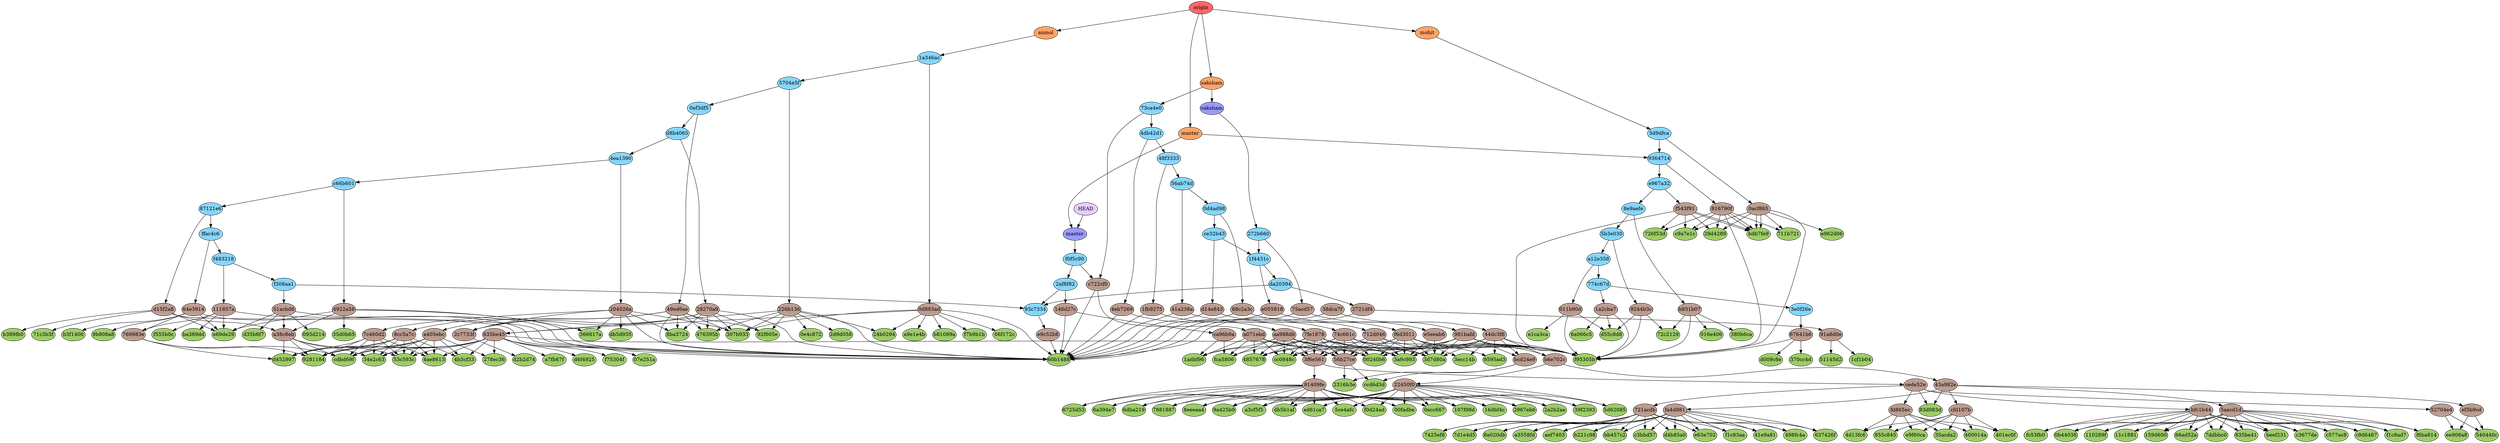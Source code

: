 digraph auto {
	graph [bgcolor=transparent]
	node [fixedsize=true style=filled width=0.95]
	"00240b6907b44ccb0af7b9a653e0132afcd27302" [label="00240b6" fillcolor="#9ccc66"]
	"00fadbea8bb6b379743759ca8f8e1d728e240f09" [label="00fadbe" fillcolor="#9ccc66"]
	"016e406ecb90f185d617544ed8cc83474c2e63b6" [label="016e406" fillcolor="#9ccc66"]
	"07e251a083817b61dce140ce54d68d3be9ec06fa" [label="07e251a" fillcolor="#9ccc66"]
	"093d2149ddd5efe73cad3a144f3cc19c9c9ec2dd" [label="093d214" fillcolor="#9ccc66"]
	"0b440382f61f0bb1683e5b15c2a00e4e398f9980" [label="0b44038" fillcolor="#9ccc66"]
	"0e4c872ed638cb9d6a71d7e91c10fcfce1b57c3a" [label="0e4c872" fillcolor="#9ccc66"]
	"0ecc66708ec52b045608b7168e12eaeeca61b075" [label="0ecc667" fillcolor="#9ccc66"]
	"107f98d41960680d5e76a9c079087bb5477ecf84" [label="107f98d" fillcolor="#9ccc66"]
	"110289f2f4b5260ce04dd035408961f1e4f2785b" [label="110289f" fillcolor="#9ccc66"]
	"11c188196d5ade55930b7b94fc5a1dd0f6d1a800" [label="11c1881" fillcolor="#9ccc66"]
	"159d600425c73c282be34f94af12179f091a16d2" [label="159d600" fillcolor="#9ccc66"]
	"16dbf4c4a5069829facbc9a2a04f933a74b217f7" [label="16dbf4c" fillcolor="#9ccc66"]
	"1adbf9695001662b175c410da1c58313ce1e67a5" [label="1adbf96" fillcolor="#9ccc66"]
	"1cf1b041d4780dcc465e7629f63ee7af8e915765" [label="1cf1b04" fillcolor="#9ccc66"]
	"2316b3e23051da3c74021b47c3f287deac3289ee" [label="2316b3e" fillcolor="#9ccc66"]
	"24b0294fdbab49e39fccbd46b75cae258d5ae908" [label="24b0294" fillcolor="#9ccc66"]
	"278ec3666f92fc21849b978e2903f1e0f04ca467" [label="278ec36" fillcolor="#9ccc66"]
	"2967eb6e61e632d6896f328936ae0e6a477b670a" [label="2967eb6" fillcolor="#9ccc66"]
	"29d4289a40539a5a0b0d3219ee2b1fa35ca449f4" [label="29d4289" fillcolor="#9ccc66"]
	"2a2b2aaa67884c57c8e83921345ce852b7c7dbea" [label="2a2b2aa" fillcolor="#9ccc66"]
	"2d9d058a4a5a92d29c3114e5a80519ae6957e12d" [label="2d9d058" fillcolor="#9ccc66"]
	"307b933b658b10fa68ae728fe77d9e58817744b1" [label="307b933" fillcolor="#9ccc66"]
	"34e2c63f3e9338f3c920aa555582aa6bb3059a1f" [label="34e2c63" fillcolor="#9ccc66"]
	"35acda2fa1196aad98c2adf4378a7611dd713aa3" [label="35acda2" fillcolor="#9ccc66"]
	"35d0b65c59aadb505e1a168e45deca734acf3695" [label="35d0b65" fillcolor="#9ccc66"]
	"366617aa4f5e5ce8af3562a9420e0848441815ef" [label="366617a" fillcolor="#9ccc66"]
	"370cc4d4c8933e970ae6181b5a0e3c6982460352" [label="370cc4d" fillcolor="#9ccc66"]
	"380b6caa4d04b78fbd1ee47f68a4a24760e7e926" [label="380b6ca" fillcolor="#9ccc66"]
	"39f2393ed5a51d8471b484ecfadbd863ab9c7ff5" [label="39f2393" fillcolor="#9ccc66"]
	"3a9c99320962c80c8c4708d1a4ab76c2107a929c" [label="3a9c993" fillcolor="#9ccc66"]
	"3d7d80ac97734d551e26f25b7ab051f014028bcd" [label="3d7d80a" fillcolor="#9ccc66"]
	"3ecc14bb405dab4beb558c25774e0a22892e5671" [label="3ecc14b" fillcolor="#9ccc66"]
	"400014a4b06eee3d0c0d54402a47ab2601b2862b" [label="400014a" fillcolor="#9ccc66"]
	"401ec0f36e4f73b8efa40bd6f604fe80d286db70" [label="401ec0f" fillcolor="#9ccc66"]
	"41e9a8184aa287c5970cc8415e3c5a6310dc9f79" [label="41e9a81" fillcolor="#9ccc66"]
	"476395b044553a941f1858ae6eb6a87f13820efd" [label="476395b" fillcolor="#9ccc66"]
	"4857678f8fd769d2b8409b3d0cc660c6de4e5807" [label=4857678 fillcolor="#9ccc66"]
	"498fc4a087c614614166df2e9f08bb5e0071daf4" [label="498fc4a" fillcolor="#9ccc66"]
	"4ae8613f21d5e1c1332e0024ce59e65f801f9912" [label="4ae8613" fillcolor="#9ccc66"]
	"4b3cf333c937f7b0cb4b74ec004a812ab560f416" [label="4b3cf33" fillcolor="#9ccc66"]
	"4d13fc60404b91e398a37200c4a77b645cfd9586" [label="4d13fc6" fillcolor="#9ccc66"]
	"51145d2967efa604595199f3f85d6780c1496a30" [label="51145d2" fillcolor="#9ccc66"]
	"53c593c85accc047b6657d750a83d0f9c89c5465" [label="53c593c" fillcolor="#9ccc66"]
	"540440ce89f2a408aa699b65100e18f15e0f09ca" [label="540440c" fillcolor="#9ccc66"]
	"5ce4afcc78fd9211f855cf1426c7a20805cbea1c" [label="5ce4afc" fillcolor="#9ccc66"]
	"5d62085f1c2014369b8034d3522adca7cd7d6c34" [label="5d62085" fillcolor="#9ccc66"]
	"60b1488dae5ec7b6c307b70eb02eac09e1460ac8" [label="60b1488" fillcolor="#9ccc66"]
	"637426f0da6dcef3602d764d9e359dabb4a5a862" [label="637426f" fillcolor="#9ccc66"]
	"66ad52a5ba052ced428dcc7ec7016bc25438a2ca" [label="66ad52a" fillcolor="#9ccc66"]
	"66f172c8c2a55fded52fffb7e8ce98217eb77d40" [label="66f172c" fillcolor="#9ccc66"]
	"6725d537d430c0c915644af44a3abeaf164b0433" [label="6725d53" fillcolor="#9ccc66"]
	"6a066c5136f6d723c7351d27adf89390dd17fe74" [label="6a066c5" fillcolor="#9ccc66"]
	"6a394e755e204f7b19dca0e9976a805d99f34dee" [label="6a394e7" fillcolor="#9ccc66"]
	"6dba2197f1e88ecac3875037dad243e6fa2b8481" [label="6dba219" fillcolor="#9ccc66"]
	"711b7211f2b5291353bbabf8fa9abb38261781eb" [label="711b721" fillcolor="#9ccc66"]
	"71c3b3f60f44d3e9ac9c476de6ce6579472d11b3" [label="71c3b3f" fillcolor="#9ccc66"]
	"726f53dbc40b47e4ba27ab832d0fd3cb43dbe026" [label="726f53d" fillcolor="#9ccc66"]
	"72c212954c5d501e4f5369a4bec4445896908669" [label="72c2129" fillcolor="#9ccc66"]
	"7425ef85fc80ce6b035065906fc27490715e3733" [label="7425ef8" fillcolor="#9ccc66"]
	"7881887b7df735c310de3b48039fa81d50049c50" [label=7881887 fillcolor="#9ccc66"]
	"7d1e4d54d6c293333eb638aa56feba7b62e15564" [label="7d1e4d5" fillcolor="#9ccc66"]
	"7ddbbc0115f5b017bae9f401651f00d824a396b2" [label="7ddbbc0" fillcolor="#9ccc66"]
	"835be41f8151b6439f799be29ec7921af1b72593" [label="835be41" fillcolor="#9ccc66"]
	"83d083dd770c94ee238774e2df508094ff5cc3a1" [label="83d083d" fillcolor="#9ccc66"]
	"855c845e538b65548118279537a04eab2ec6ef0d" [label="855c845" fillcolor="#9ccc66"]
	"8a020dbfff7822bf57c7217eafdaa4884b8aa943" [label="8a020db" fillcolor="#9ccc66"]
	"8ba3724ace3522cbb2df42b44ab96bfff04caa41" [label="8ba3724" fillcolor="#9ccc66"]
	"8eeeaa4c6437a033fc7f38f0c53958156ac615f5" [label="8eeeaa4" fillcolor="#9ccc66"]
	"92811848a7e289363e25c9fa6a89af60c924eb9d" [label=9281184 fillcolor="#9ccc66"]
	"92f605eb1561164319312cf7a300dd3da4cc3f06" [label="92f605e" fillcolor="#9ccc66"]
	"9595ad3cc6a847fab3e60e06406f59e511eea18a" [label="9595ad3" fillcolor="#9ccc66"]
	"9a425b9a626ff7524a091e6a1f14ba200ffc4b16" [label="9a425b9" fillcolor="#9ccc66"]
	"9b808a89f1771869011a70dd15b83d36b4a64d6b" [label="9b808a8" fillcolor="#9ccc66"]
	a3558fd09ca7cb968166d5445f4df1a0bc2d5a7e [label=a3558fd fillcolor="#9ccc66"]
	a3cf5f583206819523ffc9c8739751f0cd1a2f50 [label=a3cf5f5 fillcolor="#9ccc66"]
	a7fb67f9cc94232571f9688eee58c13f61d8c34d [label=a7fb67f fillcolor="#9ccc66"]
	a9e1e4bb440702fec669635da2bbb37410c8f6dd [label=a9e1e4b fillcolor="#9ccc66"]
	aef7403660c9a2ccc02a264c62c6b105f7d8d532 [label=aef7403 fillcolor="#9ccc66"]
	b221c98133a4d4a8449c848ccb69bf631d1c3e5d [label=b221c98 fillcolor="#9ccc66"]
	b389fb0e480174587a302c9e98a8fc8407a35a70 [label=b389fb0 fillcolor="#9ccc66"]
	b3f1400348816ae9b45fe229e2a3215b03d6bf7f [label=b3f1400 fillcolor="#9ccc66"]
	b81089aacbf9b9fdc6299ea2e972a1c53df1264c [label=b81089a fillcolor="#9ccc66"]
	ba389dd4ee72b489ebf81241030516992832064a [label=ba389dd fillcolor="#9ccc66"]
	bb457c23a8e4e0688ebd9383e34ab9f2b3acecab [label=bb457c2 fillcolor="#9ccc66"]
	bdb7fe9cd7f158a2404cb0de36519b87e85e0722 [label=bdb7fe9 fillcolor="#9ccc66"]
	beef231d0e176a47375d93fb7365270eea52f7b4 [label=beef231 fillcolor="#9ccc66"]
	c3677def3131af54af2a87d9cd2bb737a321e97e [label=c3677de fillcolor="#9ccc66"]
	c3bbd5745d35bebda3e16ce18aeff7a4a0ce5ae1 [label=c3bbd57 fillcolor="#9ccc66"]
	c577ac84a6a55ef39ff7f4e25d60c3977a902ed1 [label=c577ac8 fillcolor="#9ccc66"]
	c9a7e1c2aadc5284e52a0bf24c0db2290d28663e [label=c9a7e1c fillcolor="#9ccc66"]
	c9d646770e2186c73632cbe042d82d1d1acaa25b [label=c9d6467 fillcolor="#9ccc66"]
	cc0848cc980d7e6c25cea9ff8e9c7cefcc5e8f16 [label=cc0848c fillcolor="#9ccc66"]
	ccd6d3d6f507d67f97487639464f8ea700107ea8 [label=ccd6d3d fillcolor="#9ccc66"]
	cdbd69f95d8a92be88b5f98a459f52c4544b3bd9 [label=cdbd69f fillcolor="#9ccc66"]
	d009c8e962ae4222d8f16437e10d3f1d3979fc09 [label=d009c8e fillcolor="#9ccc66"]
	d2b2d740f096efe48550dc8eaa467c824d5b44d6 [label=d2b2d74 fillcolor="#9ccc66"]
	d35b6f7d193bb85b43737250050512044afa5173 [label=d35b6f7 fillcolor="#9ccc66"]
	d452997a1d2cbbc84a3e9cfc4887ca55a09ed567 [label=d452997 fillcolor="#9ccc66"]
	d4b85a02f24adad8890ad69f7a1db6c7e3ec8a7d [label=d4b85a0 fillcolor="#9ccc66"]
	d55c8d88ab0d5ba2eaa603b3d42802aeb9d3b0bf [label=d55c8d8 fillcolor="#9ccc66"]
	d6f4925fa72dea165e2c6581a9b8d1e0438af707 [label=d6f4925 fillcolor="#9ccc66"]
	db5b1af89c2f416bd41dac41bfa19f48b83f89e1 [label=db5b1af fillcolor="#9ccc66"]
	db5d935712b1cc89f998b0f63d8d118081dbdc92 [label=db5d935 fillcolor="#9ccc66"]
	e1ca3ca69b6b6e9036a2629d546f2e5e24d24fb1 [label=e1ca3ca fillcolor="#9ccc66"]
	e63e702c4d9c28fb78922cefa5daf91858b12c9a [label=e63e702 fillcolor="#9ccc66"]
	e69de29bb2d1d6434b8b29ae775ad8c2e48c5391 [label=e69de29 fillcolor="#9ccc66"]
	e962d06b9e86896887c6712949ae5260d22bb2e7 [label=e962d06 fillcolor="#9ccc66"]
	e9f60ca953f93e35eab4108bd414bc02ddcf3928 [label=e9f60ca fillcolor="#9ccc66"]
	ed61ca71d1eaf8f08a11aafcf48532e25ac6b806 [label=ed61ca7 fillcolor="#9ccc66"]
	ee906a8196d0fbd581c27a9d5615db4c250860f2 [label=ee906a8 fillcolor="#9ccc66"]
	f0d24ad27aed13cf9f3e238c3d89ee392eb49d64 [label=f0d24ad fillcolor="#9ccc66"]
	f1c83aaa5d24da542d81b09677307f47f374401e [label=f1c83aa fillcolor="#9ccc66"]
	f1c8ad75f52bbc6c84a6dc3a341fe39e8d3edfd4 [label=f1c8ad7 fillcolor="#9ccc66"]
	f555b0c885f82cfd0563bab0d1a43b8795855058 [label=f555b0c fillcolor="#9ccc66"]
	f6ba81475b92355723f0dc12767f715995a34162 [label=f6ba814 fillcolor="#9ccc66"]
	f75304fea9010969fed14499519e18070e59a798 [label=f75304f fillcolor="#9ccc66"]
	f7b9b1b896ef8b1f31fa4d7fd5f7382dd8a06b54 [label=f7b9b1b fillcolor="#9ccc66"]
	f95305b7922eaa3e61af076739bece2df1cd1469 [label=f95305b fillcolor="#9ccc66"]
	fc53fb0e7ab49594e1eac97208c32a290558efeb [label=fc53fb0 fillcolor="#9ccc66"]
	fca58068e593cdee676bc40ad9a0dde34ebdcfd7 [label=fca5806 fillcolor="#9ccc66"]
	"011b90dffc37bd26f449840e12423b95704fdcf2" [label="011b90d" fillcolor="#bc9b8f"]
	"011b90dffc37bd26f449840e12423b95704fdcf2" -> f95305b7922eaa3e61af076739bece2df1cd1469
	"011b90dffc37bd26f449840e12423b95704fdcf2" -> e1ca3ca69b6b6e9036a2629d546f2e5e24d24fb1
	"011b90dffc37bd26f449840e12423b95704fdcf2" -> d55c8d88ab0d5ba2eaa603b3d42802aeb9d3b0bf
	"0acf865fcf17b26866a69d4ad9442686ad269fa3" [label="0acf865" fillcolor="#bc9b8f"]
	"0acf865fcf17b26866a69d4ad9442686ad269fa3" -> f95305b7922eaa3e61af076739bece2df1cd1469
	"0acf865fcf17b26866a69d4ad9442686ad269fa3" -> "29d4289a40539a5a0b0d3219ee2b1fa35ca449f4"
	"0acf865fcf17b26866a69d4ad9442686ad269fa3" -> e962d06b9e86896887c6712949ae5260d22bb2e7
	"0acf865fcf17b26866a69d4ad9442686ad269fa3" -> bdb7fe9cd7f158a2404cb0de36519b87e85e0722
	"0acf865fcf17b26866a69d4ad9442686ad269fa3" -> bdb7fe9cd7f158a2404cb0de36519b87e85e0722
	"0acf865fcf17b26866a69d4ad9442686ad269fa3" -> "711b7211f2b5291353bbabf8fa9abb38261781eb"
	"0acf865fcf17b26866a69d4ad9442686ad269fa3" -> c9a7e1c2aadc5284e52a0bf24c0db2290d28663e
	"0d883ad9e05c50855d4858c5e38d54201735a328" [label="0d883ad" fillcolor="#bc9b8f"]
	"0d883ad9e05c50855d4858c5e38d54201735a328" -> a9e1e4bb440702fec669635da2bbb37410c8f6dd
	"0d883ad9e05c50855d4858c5e38d54201735a328" -> b81089aacbf9b9fdc6299ea2e972a1c53df1264c
	"0d883ad9e05c50855d4858c5e38d54201735a328" -> "60b1488dae5ec7b6c307b70eb02eac09e1460ac8"
	"0d883ad9e05c50855d4858c5e38d54201735a328" -> "66f172c8c2a55fded52fffb7e8ce98217eb77d40"
	"0d883ad9e05c50855d4858c5e38d54201735a328" -> "635be4508b944fe00da0920c6d94f1ca545cbfb4"
	"0d883ad9e05c50855d4858c5e38d54201735a328" -> f7b9b1b896ef8b1f31fa4d7fd5f7382dd8a06b54
	"0d883ad9e05c50855d4858c5e38d54201735a328" -> "24b0294fdbab49e39fccbd46b75cae258d5ae908"
	"0d883ad9e05c50855d4858c5e38d54201735a328" -> "307b933b658b10fa68ae728fe77d9e58817744b1"
	"111857a7fd323ae506edd330e3e74acde97d9e83" [label="111857a" fillcolor="#bc9b8f"]
	"111857a7fd323ae506edd330e3e74acde97d9e83" -> ba389dd4ee72b489ebf81241030516992832064a
	"111857a7fd323ae506edd330e3e74acde97d9e83" -> f555b0c885f82cfd0563bab0d1a43b8795855058
	"111857a7fd323ae506edd330e3e74acde97d9e83" -> "60b1488dae5ec7b6c307b70eb02eac09e1460ac8"
	"111857a7fd323ae506edd330e3e74acde97d9e83" -> "769983e71fda6ee7bc45bbc712e62800ab731860"
	"111857a7fd323ae506edd330e3e74acde97d9e83" -> e69de29bb2d1d6434b8b29ae775ad8c2e48c5391
	"146d27c02092055c52be58f12ea5538e9174bb51" [label="146d27c" fillcolor="#bc9b8f"]
	"146d27c02092055c52be58f12ea5538e9174bb51" -> "60b1488dae5ec7b6c307b70eb02eac09e1460ac8"
	"146d27c02092055c52be58f12ea5538e9174bb51" -> ca96b9a3a4073b9e3a7b51e17c066c260c955e1a
	"1a2cba79b6983109bcc176f46c2adee93e8c2bb3" [label="1a2cba7" fillcolor="#bc9b8f"]
	"1a2cba79b6983109bcc176f46c2adee93e8c2bb3" -> f95305b7922eaa3e61af076739bece2df1cd1469
	"1a2cba79b6983109bcc176f46c2adee93e8c2bb3" -> "6a066c5136f6d723c7351d27adf89390dd17fe74"
	"1a2cba79b6983109bcc176f46c2adee93e8c2bb3" -> d55c8d88ab0d5ba2eaa603b3d42802aeb9d3b0bf
	"1fb9275e1bf77a6fa4bc696b3529f31dc8c180ca" [label="1fb9275" fillcolor="#bc9b8f"]
	"1fb9275e1bf77a6fa4bc696b3529f31dc8c180ca" -> "60b1488dae5ec7b6c307b70eb02eac09e1460ac8"
	"1fb9275e1bf77a6fa4bc696b3529f31dc8c180ca" -> "7fe187854c3e15c8f2a8ae2ad58abfae76aec673"
	"204026a4635f0eb524d690b0a57fec1cc98e724f" [label="204026a" fillcolor="#bc9b8f"]
	"204026a4635f0eb524d690b0a57fec1cc98e724f" -> "366617aa4f5e5ce8af3562a9420e0848441815ef"
	"204026a4635f0eb524d690b0a57fec1cc98e724f" -> db5d935712b1cc89f998b0f63d8d118081dbdc92
	"204026a4635f0eb524d690b0a57fec1cc98e724f" -> "60b1488dae5ec7b6c307b70eb02eac09e1460ac8"
	"204026a4635f0eb524d690b0a57fec1cc98e724f" -> "2c7733f4c36c929456cfccd6154fc0612703f109"
	"204026a4635f0eb524d690b0a57fec1cc98e724f" -> "7c460d2109ef38930bbd5120dc0eaf37f6a9b2a2"
	"204026a4635f0eb524d690b0a57fec1cc98e724f" -> "8ba3724ace3522cbb2df42b44ab96bfff04caa41"
	"204026a4635f0eb524d690b0a57fec1cc98e724f" -> "307b933b658b10fa68ae728fe77d9e58817744b1"
	"22450f00a778dcf77961ee557e87aa801c66ab53" [label="22450f0" fillcolor="#bc9b8f"]
	"22450f00a778dcf77961ee557e87aa801c66ab53" -> f0d24ad27aed13cf9f3e238c3d89ee392eb49d64
	"22450f00a778dcf77961ee557e87aa801c66ab53" -> "5ce4afcc78fd9211f855cf1426c7a20805cbea1c"
	"22450f00a778dcf77961ee557e87aa801c66ab53" -> "9a425b9a626ff7524a091e6a1f14ba200ffc4b16"
	"22450f00a778dcf77961ee557e87aa801c66ab53" -> ed61ca71d1eaf8f08a11aafcf48532e25ac6b806
	"22450f00a778dcf77961ee557e87aa801c66ab53" -> "6725d537d430c0c915644af44a3abeaf164b0433"
	"22450f00a778dcf77961ee557e87aa801c66ab53" -> "107f98d41960680d5e76a9c079087bb5477ecf84"
	"22450f00a778dcf77961ee557e87aa801c66ab53" -> "2967eb6e61e632d6896f328936ae0e6a477b670a"
	"22450f00a778dcf77961ee557e87aa801c66ab53" -> "5d62085f1c2014369b8034d3522adca7cd7d6c34"
	"22450f00a778dcf77961ee557e87aa801c66ab53" -> "00fadbea8bb6b379743759ca8f8e1d728e240f09"
	"22450f00a778dcf77961ee557e87aa801c66ab53" -> a3cf5f583206819523ffc9c8739751f0cd1a2f50
	"22450f00a778dcf77961ee557e87aa801c66ab53" -> "6dba2197f1e88ecac3875037dad243e6fa2b8481"
	"22450f00a778dcf77961ee557e87aa801c66ab53" -> db5b1af89c2f416bd41dac41bfa19f48b83f89e1
	"22450f00a778dcf77961ee557e87aa801c66ab53" -> "16dbf4c4a5069829facbc9a2a04f933a74b217f7"
	"22450f00a778dcf77961ee557e87aa801c66ab53" -> "2a2b2aaa67884c57c8e83921345ce852b7c7dbea"
	"22450f00a778dcf77961ee557e87aa801c66ab53" -> "0ecc66708ec52b045608b7168e12eaeeca61b075"
	"22450f00a778dcf77961ee557e87aa801c66ab53" -> "39f2393ed5a51d8471b484ecfadbd863ab9c7ff5"
	"22450f00a778dcf77961ee557e87aa801c66ab53" -> "6a394e755e204f7b19dca0e9976a805d99f34dee"
	"22450f00a778dcf77961ee557e87aa801c66ab53" -> "8eeeaa4c6437a033fc7f38f0c53958156ac615f5"
	"22450f00a778dcf77961ee557e87aa801c66ab53" -> "7881887b7df735c310de3b48039fa81d50049c50"
	"226b1360218a18fa7ef7e827278a64dd35a0e621" [label="226b136" fillcolor="#bc9b8f"]
	"226b1360218a18fa7ef7e827278a64dd35a0e621" -> "476395b044553a941f1858ae6eb6a87f13820efd"
	"226b1360218a18fa7ef7e827278a64dd35a0e621" -> "92f605eb1561164319312cf7a300dd3da4cc3f06"
	"226b1360218a18fa7ef7e827278a64dd35a0e621" -> "60b1488dae5ec7b6c307b70eb02eac09e1460ac8"
	"226b1360218a18fa7ef7e827278a64dd35a0e621" -> "0e4c872ed638cb9d6a71d7e91c10fcfce1b57c3a"
	"226b1360218a18fa7ef7e827278a64dd35a0e621" -> "635be4508b944fe00da0920c6d94f1ca545cbfb4"
	"226b1360218a18fa7ef7e827278a64dd35a0e621" -> "2d9d058a4a5a92d29c3114e5a80519ae6957e12d"
	"226b1360218a18fa7ef7e827278a64dd35a0e621" -> "24b0294fdbab49e39fccbd46b75cae258d5ae908"
	"226b1360218a18fa7ef7e827278a64dd35a0e621" -> "307b933b658b10fa68ae728fe77d9e58817744b1"
	"2721df4dd2978a121f543740297bbb03fb2da413" [label="2721df4" fillcolor="#bc9b8f"]
	"2721df4dd2978a121f543740297bbb03fb2da413" -> "60b1488dae5ec7b6c307b70eb02eac09e1460ac8"
	"2721df4dd2978a121f543740297bbb03fb2da413" -> "91a8d0ebb5ddfe2dbb6e8abad8c925e2a88ffa10"
	"28270a991f928f1bdcf68d5ae156dfb3431d4e2d" [label="28270a9" fillcolor="#bc9b8f"]
	"28270a991f928f1bdcf68d5ae156dfb3431d4e2d" -> "476395b044553a941f1858ae6eb6a87f13820efd"
	"28270a991f928f1bdcf68d5ae156dfb3431d4e2d" -> "92f605eb1561164319312cf7a300dd3da4cc3f06"
	"28270a991f928f1bdcf68d5ae156dfb3431d4e2d" -> "60b1488dae5ec7b6c307b70eb02eac09e1460ac8"
	"28270a991f928f1bdcf68d5ae156dfb3431d4e2d" -> "2c7733f4c36c929456cfccd6154fc0612703f109"
	"28270a991f928f1bdcf68d5ae156dfb3431d4e2d" -> "8cc5a7c5ed8dcbb132dc5b713a86d13d647ed27b"
	"28270a991f928f1bdcf68d5ae156dfb3431d4e2d" -> "8ba3724ace3522cbb2df42b44ab96bfff04caa41"
	"28270a991f928f1bdcf68d5ae156dfb3431d4e2d" -> "307b933b658b10fa68ae728fe77d9e58817744b1"
	"2c7733f4c36c929456cfccd6154fc0612703f109" [label="2c7733f" fillcolor="#bc9b8f"]
	"2c7733f4c36c929456cfccd6154fc0612703f109" -> d2b2d740f096efe48550dc8eaa467c824d5b44d6
	"38dca7f745c859b21b04d517ef0bcbaf1cd2937a" [label="38dca7f" fillcolor="#bc9b8f"]
	"38dca7f745c859b21b04d517ef0bcbaf1cd2937a" -> "60b1488dae5ec7b6c307b70eb02eac09e1460ac8"
	"38dca7f745c859b21b04d517ef0bcbaf1cd2937a" -> "44dc3f6b336e5d901c3569c3ebd2ba73a7cf9381"
	"3f6e561caa439db59866c98a8909f44a5fef3864" [label="3f6e561" fillcolor="#bc9b8f"]
	"3f6e561caa439db59866c98a8909f44a5fef3864" -> cede52e5b81e45c4a0a2c9aa4a0775f7c9040356
	"3f6e561caa439db59866c98a8909f44a5fef3864" -> "91409fed1b83d3aa07b26797502b47ca10e7fba3"
	"41a238a5ee1360a89121d1d7aac2818f90036994" [label="41a238a" fillcolor="#bc9b8f"]
	"41a238a5ee1360a89121d1d7aac2818f90036994" -> "60b1488dae5ec7b6c307b70eb02eac09e1460ac8"
	"41a238a5ee1360a89121d1d7aac2818f90036994" -> "74c661c1aae2aeb6b3097f660bda0b914acf7592"
	"43a982e84d5709db4bf33963c859d6f7727e4abd" [label="43a982e" fillcolor="#bc9b8f"]
	"43a982e84d5709db4bf33963c859d6f7727e4abd" -> "83d083dd770c94ee238774e2df508094ff5cc3a1"
	"43a982e84d5709db4bf33963c859d6f7727e4abd" -> ef3b9cd15c6f30c2dd763e837c547d091983c239
	"43a982e84d5709db4bf33963c859d6f7727e4abd" -> cfd107b594abddc1a3cecf46222261c8631d31f3
	"43a982e84d5709db4bf33963c859d6f7727e4abd" -> "5aacd1dd81e42008211bfc9be65c7137a6e7e040"
	"43a982e84d5709db4bf33963c859d6f7727e4abd" -> fa4d981273f27735d75b30d9c8991db75a8335a7
	"44dc3f6b336e5d901c3569c3ebd2ba73a7cf9381" [label="44dc3f6" fillcolor="#bc9b8f"]
	"44dc3f6b336e5d901c3569c3ebd2ba73a7cf9381" -> "00240b6907b44ccb0af7b9a653e0132afcd27302"
	"44dc3f6b336e5d901c3569c3ebd2ba73a7cf9381" -> f95305b7922eaa3e61af076739bece2df1cd1469
	"44dc3f6b336e5d901c3569c3ebd2ba73a7cf9381" -> bcd24e9a4035f57e22cbb620c5388496710bd890
	"44dc3f6b336e5d901c3569c3ebd2ba73a7cf9381" -> b6e702cdb3e106176c16d0b716c626d87495b0ee
	"44dc3f6b336e5d901c3569c3ebd2ba73a7cf9381" -> "3d7d80ac97734d551e26f25b7ab051f014028bcd"
	"44dc3f6b336e5d901c3569c3ebd2ba73a7cf9381" -> "3a9c99320962c80c8c4708d1a4ab76c2107a929c"
	"44dc3f6b336e5d901c3569c3ebd2ba73a7cf9381" -> "9595ad3cc6a847fab3e60e06406f59e511eea18a"
	"44dc3f6b336e5d901c3569c3ebd2ba73a7cf9381" -> "3ecc14bb405dab4beb558c25774e0a22892e5671"
	"4922a581c70a46762e82bc889d62fff9935c32f7" [label="4922a58" fillcolor="#bc9b8f"]
	"4922a581c70a46762e82bc889d62fff9935c32f7" -> "60b1488dae5ec7b6c307b70eb02eac09e1460ac8"
	"4922a581c70a46762e82bc889d62fff9935c32f7" -> a38c8eba77fbd21c747fb432dc1e5fc55988e93c
	"4922a581c70a46762e82bc889d62fff9935c32f7" -> "35d0b65c59aadb505e1a168e45deca734acf3695"
	"4922a581c70a46762e82bc889d62fff9935c32f7" -> e69de29bb2d1d6434b8b29ae775ad8c2e48c5391
	"4922a581c70a46762e82bc889d62fff9935c32f7" -> "366617aa4f5e5ce8af3562a9420e0848441815ef"
	"49ed6aec0e33e17934c5e127154a8d3eaacf4288" [label="49ed6ae" fillcolor="#bc9b8f"]
	"49ed6aec0e33e17934c5e127154a8d3eaacf4288" -> "476395b044553a941f1858ae6eb6a87f13820efd"
	"49ed6aec0e33e17934c5e127154a8d3eaacf4288" -> "92f605eb1561164319312cf7a300dd3da4cc3f06"
	"49ed6aec0e33e17934c5e127154a8d3eaacf4288" -> "60b1488dae5ec7b6c307b70eb02eac09e1460ac8"
	"49ed6aec0e33e17934c5e127154a8d3eaacf4288" -> "2c7733f4c36c929456cfccd6154fc0612703f109"
	"49ed6aec0e33e17934c5e127154a8d3eaacf4288" -> a405ebcb8142af265d9c87532c843dcaea1fbdf1
	"49ed6aec0e33e17934c5e127154a8d3eaacf4288" -> "8ba3724ace3522cbb2df42b44ab96bfff04caa41"
	"49ed6aec0e33e17934c5e127154a8d3eaacf4288" -> "307b933b658b10fa68ae728fe77d9e58817744b1"
	"4eb7269340d06e2363ecfb050b211e28d49ad2ae" [label="4eb7269" fillcolor="#bc9b8f"]
	"4eb7269340d06e2363ecfb050b211e28d49ad2ae" -> "60b1488dae5ec7b6c307b70eb02eac09e1460ac8"
	"4eb7269340d06e2363ecfb050b211e28d49ad2ae" -> aa988d6f056ba91c354177c7a1d50ee9954f4a09
	"51acbd64f48e78f11eada9e4cc587ec1e69e411d" [label="51acbd6" fillcolor="#bc9b8f"]
	"51acbd64f48e78f11eada9e4cc587ec1e69e411d" -> "60b1488dae5ec7b6c307b70eb02eac09e1460ac8"
	"51acbd64f48e78f11eada9e4cc587ec1e69e411d" -> a38c8eba77fbd21c747fb432dc1e5fc55988e93c
	"51acbd64f48e78f11eada9e4cc587ec1e69e411d" -> "093d2149ddd5efe73cad3a144f3cc19c9c9ec2dd"
	"51acbd64f48e78f11eada9e4cc587ec1e69e411d" -> e69de29bb2d1d6434b8b29ae775ad8c2e48c5391
	"51acbd64f48e78f11eada9e4cc587ec1e69e411d" -> d35b6f7d193bb85b43737250050512044afa5173
	"52704e47b853d6619780ca285f58e90da13f22f5" [label="52704e4" fillcolor="#bc9b8f"]
	"52704e47b853d6619780ca285f58e90da13f22f5" -> ee906a8196d0fbd581c27a9d5615db4c250860f2
	"52704e47b853d6619780ca285f58e90da13f22f5" -> "540440ce89f2a408aa699b65100e18f15e0f09ca"
	"56b27ce352140ec9cd8c7ecddb1ab693c87c9cc4" [label="56b27ce" fillcolor="#bc9b8f"]
	"56b27ce352140ec9cd8c7ecddb1ab693c87c9cc4" -> ccd6d3d6f507d67f97487639464f8ea700107ea8
	"56b27ce352140ec9cd8c7ecddb1ab693c87c9cc4" -> "2316b3e23051da3c74021b47c3f287deac3289ee"
	"5aacd1dd81e42008211bfc9be65c7137a6e7e040" [label="5aacd1d" fillcolor="#bc9b8f"]
	"5aacd1dd81e42008211bfc9be65c7137a6e7e040" -> "66ad52a5ba052ced428dcc7ec7016bc25438a2ca"
	"5aacd1dd81e42008211bfc9be65c7137a6e7e040" -> f1c8ad75f52bbc6c84a6dc3a341fe39e8d3edfd4
	"5aacd1dd81e42008211bfc9be65c7137a6e7e040" -> c577ac84a6a55ef39ff7f4e25d60c3977a902ed1
	"5aacd1dd81e42008211bfc9be65c7137a6e7e040" -> "110289f2f4b5260ce04dd035408961f1e4f2785b"
	"5aacd1dd81e42008211bfc9be65c7137a6e7e040" -> c3677def3131af54af2a87d9cd2bb737a321e97e
	"5aacd1dd81e42008211bfc9be65c7137a6e7e040" -> "159d600425c73c282be34f94af12179f091a16d2"
	"5aacd1dd81e42008211bfc9be65c7137a6e7e040" -> c9d646770e2186c73632cbe042d82d1d1acaa25b
	"5aacd1dd81e42008211bfc9be65c7137a6e7e040" -> "0b440382f61f0bb1683e5b15c2a00e4e398f9980"
	"5aacd1dd81e42008211bfc9be65c7137a6e7e040" -> beef231d0e176a47375d93fb7365270eea52f7b4
	"5aacd1dd81e42008211bfc9be65c7137a6e7e040" -> "835be41f8151b6439f799be29ec7921af1b72593"
	"5aacd1dd81e42008211bfc9be65c7137a6e7e040" -> f6ba81475b92355723f0dc12767f715995a34162
	"5aacd1dd81e42008211bfc9be65c7137a6e7e040" -> "11c188196d5ade55930b7b94fc5a1dd0f6d1a800"
	"5aacd1dd81e42008211bfc9be65c7137a6e7e040" -> fc53fb0e7ab49594e1eac97208c32a290558efeb
	"5aacd1dd81e42008211bfc9be65c7137a6e7e040" -> "7ddbbc0115f5b017bae9f401651f00d824a396b2"
	"635be4508b944fe00da0920c6d94f1ca545cbfb4" [label="635be45" fillcolor="#bc9b8f"]
	"635be4508b944fe00da0920c6d94f1ca545cbfb4" -> f95305b7922eaa3e61af076739bece2df1cd1469
	"635be4508b944fe00da0920c6d94f1ca545cbfb4" -> "4ae8613f21d5e1c1332e0024ce59e65f801f9912"
	"635be4508b944fe00da0920c6d94f1ca545cbfb4" -> "34e2c63f3e9338f3c920aa555582aa6bb3059a1f"
	"635be4508b944fe00da0920c6d94f1ca545cbfb4" -> "53c593c85accc047b6657d750a83d0f9c89c5465"
	"635be4508b944fe00da0920c6d94f1ca545cbfb4" -> cdbd69f95d8a92be88b5f98a459f52c4544b3bd9
	"635be4508b944fe00da0920c6d94f1ca545cbfb4" -> "4b3cf333c937f7b0cb4b74ec004a812ab560f416"
	"635be4508b944fe00da0920c6d94f1ca545cbfb4" -> a7fb67f9cc94232571f9688eee58c13f61d8c34d
	"635be4508b944fe00da0920c6d94f1ca545cbfb4" -> "07e251a083817b61dce140ce54d68d3be9ec06fa"
	"635be4508b944fe00da0920c6d94f1ca545cbfb4" -> f75304fea9010969fed14499519e18070e59a798
	"635be4508b944fe00da0920c6d94f1ca545cbfb4" -> d6f4925fa72dea165e2c6581a9b8d1e0438af707
	"635be4508b944fe00da0920c6d94f1ca545cbfb4" -> "278ec3666f92fc21849b978e2903f1e0f04ca467"
	"635be4508b944fe00da0920c6d94f1ca545cbfb4" -> d452997a1d2cbbc84a3e9cfc4887ca55a09ed567
	"635be4508b944fe00da0920c6d94f1ca545cbfb4" -> "92811848a7e289363e25c9fa6a89af60c924eb9d"
	"64e391496282e0955b47b957a5fa327715d0a90f" [label="64e3914" fillcolor="#bc9b8f"]
	"64e391496282e0955b47b957a5fa327715d0a90f" -> b3f1400348816ae9b45fe229e2a3215b03d6bf7f
	"64e391496282e0955b47b957a5fa327715d0a90f" -> "9b808a89f1771869011a70dd15b83d36b4a64d6b"
	"64e391496282e0955b47b957a5fa327715d0a90f" -> "60b1488dae5ec7b6c307b70eb02eac09e1460ac8"
	"64e391496282e0955b47b957a5fa327715d0a90f" -> "769983e71fda6ee7bc45bbc712e62800ab731860"
	"64e391496282e0955b47b957a5fa327715d0a90f" -> e69de29bb2d1d6434b8b29ae775ad8c2e48c5391
	"67641b62e7cce3065d2f0fce8db3ad7867dba928" [label="67641b6" fillcolor="#bc9b8f"]
	"67641b62e7cce3065d2f0fce8db3ad7867dba928" -> f95305b7922eaa3e61af076739bece2df1cd1469
	"67641b62e7cce3065d2f0fce8db3ad7867dba928" -> "370cc4d4c8933e970ae6181b5a0e3c6982460352"
	"67641b62e7cce3065d2f0fce8db3ad7867dba928" -> d009c8e962ae4222d8f16437e10d3f1d3979fc09
	"712d04626b28ebb3584d9f744b5fb37062da7b6d" [label="712d046" fillcolor="#bc9b8f"]
	"712d04626b28ebb3584d9f744b5fb37062da7b6d" -> f95305b7922eaa3e61af076739bece2df1cd1469
	"712d04626b28ebb3584d9f744b5fb37062da7b6d" -> "56b27ce352140ec9cd8c7ecddb1ab693c87c9cc4"
	"712d04626b28ebb3584d9f744b5fb37062da7b6d" -> "3f6e561caa439db59866c98a8909f44a5fef3864"
	"712d04626b28ebb3584d9f744b5fb37062da7b6d" -> "3d7d80ac97734d551e26f25b7ab051f014028bcd"
	"712d04626b28ebb3584d9f744b5fb37062da7b6d" -> "3a9c99320962c80c8c4708d1a4ab76c2107a929c"
	"721acdb78e26cf746a5d80970e7d8e621a9189bc" [label="721acdb" fillcolor="#bc9b8f"]
	"721acdb78e26cf746a5d80970e7d8e621a9189bc" -> "8a020dbfff7822bf57c7217eafdaa4884b8aa943"
	"721acdb78e26cf746a5d80970e7d8e621a9189bc" -> d4b85a02f24adad8890ad69f7a1db6c7e3ec8a7d
	"721acdb78e26cf746a5d80970e7d8e621a9189bc" -> "7425ef85fc80ce6b035065906fc27490715e3733"
	"721acdb78e26cf746a5d80970e7d8e621a9189bc" -> b221c98133a4d4a8449c848ccb69bf631d1c3e5d
	"721acdb78e26cf746a5d80970e7d8e621a9189bc" -> e63e702c4d9c28fb78922cefa5daf91858b12c9a
	"721acdb78e26cf746a5d80970e7d8e621a9189bc" -> "41e9a8184aa287c5970cc8415e3c5a6310dc9f79"
	"721acdb78e26cf746a5d80970e7d8e621a9189bc" -> "7d1e4d54d6c293333eb638aa56feba7b62e15564"
	"721acdb78e26cf746a5d80970e7d8e621a9189bc" -> c3bbd5745d35bebda3e16ce18aeff7a4a0ce5ae1
	"721acdb78e26cf746a5d80970e7d8e621a9189bc" -> bb457c23a8e4e0688ebd9383e34ab9f2b3acecab
	"721acdb78e26cf746a5d80970e7d8e621a9189bc" -> a3558fd09ca7cb968166d5445f4df1a0bc2d5a7e
	"721acdb78e26cf746a5d80970e7d8e621a9189bc" -> "637426f0da6dcef3602d764d9e359dabb4a5a862"
	"721acdb78e26cf746a5d80970e7d8e621a9189bc" -> aef7403660c9a2ccc02a264c62c6b105f7d8d532
	"721acdb78e26cf746a5d80970e7d8e621a9189bc" -> "498fc4a087c614614166df2e9f08bb5e0071daf4"
	"721acdb78e26cf746a5d80970e7d8e621a9189bc" -> f1c83aaa5d24da542d81b09677307f47f374401e
	"74c661c1aae2aeb6b3097f660bda0b914acf7592" [label="74c661c" fillcolor="#bc9b8f"]
	"74c661c1aae2aeb6b3097f660bda0b914acf7592" -> "00240b6907b44ccb0af7b9a653e0132afcd27302"
	"74c661c1aae2aeb6b3097f660bda0b914acf7592" -> f95305b7922eaa3e61af076739bece2df1cd1469
	"74c661c1aae2aeb6b3097f660bda0b914acf7592" -> "56b27ce352140ec9cd8c7ecddb1ab693c87c9cc4"
	"74c661c1aae2aeb6b3097f660bda0b914acf7592" -> "3f6e561caa439db59866c98a8909f44a5fef3864"
	"74c661c1aae2aeb6b3097f660bda0b914acf7592" -> "3d7d80ac97734d551e26f25b7ab051f014028bcd"
	"74c661c1aae2aeb6b3097f660bda0b914acf7592" -> "3a9c99320962c80c8c4708d1a4ab76c2107a929c"
	"74c661c1aae2aeb6b3097f660bda0b914acf7592" -> "4857678f8fd769d2b8409b3d0cc660c6de4e5807"
	"74c661c1aae2aeb6b3097f660bda0b914acf7592" -> cc0848cc980d7e6c25cea9ff8e9c7cefcc5e8f16
	"75acd5703ae910741d21d30f28e2da83e1f83d09" [label="75acd57" fillcolor="#bc9b8f"]
	"75acd5703ae910741d21d30f28e2da83e1f83d09" -> "60b1488dae5ec7b6c307b70eb02eac09e1460ac8"
	"75acd5703ae910741d21d30f28e2da83e1f83d09" -> "981bafd62751684a7fc93b516aa86c1d260233e8"
	"769983e71fda6ee7bc45bbc712e62800ab731860" [label="769983e" fillcolor="#bc9b8f"]
	"769983e71fda6ee7bc45bbc712e62800ab731860" -> cdbd69f95d8a92be88b5f98a459f52c4544b3bd9
	"769983e71fda6ee7bc45bbc712e62800ab731860" -> d452997a1d2cbbc84a3e9cfc4887ca55a09ed567
	"769983e71fda6ee7bc45bbc712e62800ab731860" -> "92811848a7e289363e25c9fa6a89af60c924eb9d"
	"7c460d2109ef38930bbd5120dc0eaf37f6a9b2a2" [label="7c460d2" fillcolor="#bc9b8f"]
	"7c460d2109ef38930bbd5120dc0eaf37f6a9b2a2" -> "4ae8613f21d5e1c1332e0024ce59e65f801f9912"
	"7c460d2109ef38930bbd5120dc0eaf37f6a9b2a2" -> "34e2c63f3e9338f3c920aa555582aa6bb3059a1f"
	"7c460d2109ef38930bbd5120dc0eaf37f6a9b2a2" -> "53c593c85accc047b6657d750a83d0f9c89c5465"
	"7c460d2109ef38930bbd5120dc0eaf37f6a9b2a2" -> cdbd69f95d8a92be88b5f98a459f52c4544b3bd9
	"7c460d2109ef38930bbd5120dc0eaf37f6a9b2a2" -> d452997a1d2cbbc84a3e9cfc4887ca55a09ed567
	"7c460d2109ef38930bbd5120dc0eaf37f6a9b2a2" -> "92811848a7e289363e25c9fa6a89af60c924eb9d"
	"7fe187854c3e15c8f2a8ae2ad58abfae76aec673" [label="7fe1878" fillcolor="#bc9b8f"]
	"7fe187854c3e15c8f2a8ae2ad58abfae76aec673" -> "00240b6907b44ccb0af7b9a653e0132afcd27302"
	"7fe187854c3e15c8f2a8ae2ad58abfae76aec673" -> f95305b7922eaa3e61af076739bece2df1cd1469
	"7fe187854c3e15c8f2a8ae2ad58abfae76aec673" -> "56b27ce352140ec9cd8c7ecddb1ab693c87c9cc4"
	"7fe187854c3e15c8f2a8ae2ad58abfae76aec673" -> "3f6e561caa439db59866c98a8909f44a5fef3864"
	"7fe187854c3e15c8f2a8ae2ad58abfae76aec673" -> "3d7d80ac97734d551e26f25b7ab051f014028bcd"
	"7fe187854c3e15c8f2a8ae2ad58abfae76aec673" -> "3a9c99320962c80c8c4708d1a4ab76c2107a929c"
	"7fe187854c3e15c8f2a8ae2ad58abfae76aec673" -> "4857678f8fd769d2b8409b3d0cc660c6de4e5807"
	"7fe187854c3e15c8f2a8ae2ad58abfae76aec673" -> cc0848cc980d7e6c25cea9ff8e9c7cefcc5e8f16
	"7fe187854c3e15c8f2a8ae2ad58abfae76aec673" -> "1adbf9695001662b175c410da1c58313ce1e67a5"
	"7fe187854c3e15c8f2a8ae2ad58abfae76aec673" -> fca58068e593cdee676bc40ad9a0dde34ebdcfd7
	"816790f18e6c3cb433fdb739dd09fd952550c8f6" [label="816790f" fillcolor="#bc9b8f"]
	"816790f18e6c3cb433fdb739dd09fd952550c8f6" -> f95305b7922eaa3e61af076739bece2df1cd1469
	"816790f18e6c3cb433fdb739dd09fd952550c8f6" -> "29d4289a40539a5a0b0d3219ee2b1fa35ca449f4"
	"816790f18e6c3cb433fdb739dd09fd952550c8f6" -> "726f53dbc40b47e4ba27ab832d0fd3cb43dbe026"
	"816790f18e6c3cb433fdb739dd09fd952550c8f6" -> bdb7fe9cd7f158a2404cb0de36519b87e85e0722
	"816790f18e6c3cb433fdb739dd09fd952550c8f6" -> bdb7fe9cd7f158a2404cb0de36519b87e85e0722
	"816790f18e6c3cb433fdb739dd09fd952550c8f6" -> "711b7211f2b5291353bbabf8fa9abb38261781eb"
	"816790f18e6c3cb433fdb739dd09fd952550c8f6" -> c9a7e1c2aadc5284e52a0bf24c0db2290d28663e
	"88c2a3cfc51ba042e3ee403cfa42d473c99bc9f1" [label="88c2a3c" fillcolor="#bc9b8f"]
	"88c2a3cfc51ba042e3ee403cfa42d473c99bc9f1" -> "60b1488dae5ec7b6c307b70eb02eac09e1460ac8"
	"88c2a3cfc51ba042e3ee403cfa42d473c99bc9f1" -> f6d30115c4ec154b691faa045971a301b764a037
	"8cc5a7c5ed8dcbb132dc5b713a86d13d647ed27b" [label="8cc5a7c" fillcolor="#bc9b8f"]
	"8cc5a7c5ed8dcbb132dc5b713a86d13d647ed27b" -> "4ae8613f21d5e1c1332e0024ce59e65f801f9912"
	"8cc5a7c5ed8dcbb132dc5b713a86d13d647ed27b" -> "34e2c63f3e9338f3c920aa555582aa6bb3059a1f"
	"8cc5a7c5ed8dcbb132dc5b713a86d13d647ed27b" -> "53c593c85accc047b6657d750a83d0f9c89c5465"
	"8cc5a7c5ed8dcbb132dc5b713a86d13d647ed27b" -> cdbd69f95d8a92be88b5f98a459f52c4544b3bd9
	"8cc5a7c5ed8dcbb132dc5b713a86d13d647ed27b" -> "4b3cf333c937f7b0cb4b74ec004a812ab560f416"
	"8cc5a7c5ed8dcbb132dc5b713a86d13d647ed27b" -> d452997a1d2cbbc84a3e9cfc4887ca55a09ed567
	"8cc5a7c5ed8dcbb132dc5b713a86d13d647ed27b" -> "92811848a7e289363e25c9fa6a89af60c924eb9d"
	"91409fed1b83d3aa07b26797502b47ca10e7fba3" [label="91409fe" fillcolor="#bc9b8f"]
	"91409fed1b83d3aa07b26797502b47ca10e7fba3" -> f0d24ad27aed13cf9f3e238c3d89ee392eb49d64
	"91409fed1b83d3aa07b26797502b47ca10e7fba3" -> "5ce4afcc78fd9211f855cf1426c7a20805cbea1c"
	"91409fed1b83d3aa07b26797502b47ca10e7fba3" -> "9a425b9a626ff7524a091e6a1f14ba200ffc4b16"
	"91409fed1b83d3aa07b26797502b47ca10e7fba3" -> ed61ca71d1eaf8f08a11aafcf48532e25ac6b806
	"91409fed1b83d3aa07b26797502b47ca10e7fba3" -> "6725d537d430c0c915644af44a3abeaf164b0433"
	"91409fed1b83d3aa07b26797502b47ca10e7fba3" -> "107f98d41960680d5e76a9c079087bb5477ecf84"
	"91409fed1b83d3aa07b26797502b47ca10e7fba3" -> "2967eb6e61e632d6896f328936ae0e6a477b670a"
	"91409fed1b83d3aa07b26797502b47ca10e7fba3" -> "5d62085f1c2014369b8034d3522adca7cd7d6c34"
	"91409fed1b83d3aa07b26797502b47ca10e7fba3" -> "00fadbea8bb6b379743759ca8f8e1d728e240f09"
	"91409fed1b83d3aa07b26797502b47ca10e7fba3" -> a3cf5f583206819523ffc9c8739751f0cd1a2f50
	"91409fed1b83d3aa07b26797502b47ca10e7fba3" -> "6dba2197f1e88ecac3875037dad243e6fa2b8481"
	"91409fed1b83d3aa07b26797502b47ca10e7fba3" -> db5b1af89c2f416bd41dac41bfa19f48b83f89e1
	"91409fed1b83d3aa07b26797502b47ca10e7fba3" -> "16dbf4c4a5069829facbc9a2a04f933a74b217f7"
	"91409fed1b83d3aa07b26797502b47ca10e7fba3" -> "2a2b2aaa67884c57c8e83921345ce852b7c7dbea"
	"91409fed1b83d3aa07b26797502b47ca10e7fba3" -> "0ecc66708ec52b045608b7168e12eaeeca61b075"
	"91409fed1b83d3aa07b26797502b47ca10e7fba3" -> "39f2393ed5a51d8471b484ecfadbd863ab9c7ff5"
	"91409fed1b83d3aa07b26797502b47ca10e7fba3" -> "6a394e755e204f7b19dca0e9976a805d99f34dee"
	"91409fed1b83d3aa07b26797502b47ca10e7fba3" -> "8eeeaa4c6437a033fc7f38f0c53958156ac615f5"
	"91409fed1b83d3aa07b26797502b47ca10e7fba3" -> "7881887b7df735c310de3b48039fa81d50049c50"
	"91a8d0ebb5ddfe2dbb6e8abad8c925e2a88ffa10" [label="91a8d0e" fillcolor="#bc9b8f"]
	"91a8d0ebb5ddfe2dbb6e8abad8c925e2a88ffa10" -> "51145d2967efa604595199f3f85d6780c1496a30"
	"91a8d0ebb5ddfe2dbb6e8abad8c925e2a88ffa10" -> "1cf1b041d4780dcc465e7629f63ee7af8e915765"
	"9244b3c9d70650b9e461911a918dba4d09c56685" [label="9244b3c" fillcolor="#bc9b8f"]
	"9244b3c9d70650b9e461911a918dba4d09c56685" -> f95305b7922eaa3e61af076739bece2df1cd1469
	"9244b3c9d70650b9e461911a918dba4d09c56685" -> "72c212954c5d501e4f5369a4bec4445896908669"
	"9244b3c9d70650b9e461911a918dba4d09c56685" -> d55c8d88ab0d5ba2eaa603b3d42802aeb9d3b0bf
	"981bafd62751684a7fc93b516aa86c1d260233e8" [label="981bafd" fillcolor="#bc9b8f"]
	"981bafd62751684a7fc93b516aa86c1d260233e8" -> "00240b6907b44ccb0af7b9a653e0132afcd27302"
	"981bafd62751684a7fc93b516aa86c1d260233e8" -> f95305b7922eaa3e61af076739bece2df1cd1469
	"981bafd62751684a7fc93b516aa86c1d260233e8" -> bcd24e9a4035f57e22cbb620c5388496710bd890
	"981bafd62751684a7fc93b516aa86c1d260233e8" -> b6e702cdb3e106176c16d0b716c626d87495b0ee
	"981bafd62751684a7fc93b516aa86c1d260233e8" -> "3d7d80ac97734d551e26f25b7ab051f014028bcd"
	"981bafd62751684a7fc93b516aa86c1d260233e8" -> "3a9c99320962c80c8c4708d1a4ab76c2107a929c"
	"981bafd62751684a7fc93b516aa86c1d260233e8" -> "4857678f8fd769d2b8409b3d0cc660c6de4e5807"
	"981bafd62751684a7fc93b516aa86c1d260233e8" -> cc0848cc980d7e6c25cea9ff8e9c7cefcc5e8f16
	a071ebd5788c3c16e2251b749570ebcff7ed9951 [label=a071ebd fillcolor="#bc9b8f"]
	a071ebd5788c3c16e2251b749570ebcff7ed9951 -> "00240b6907b44ccb0af7b9a653e0132afcd27302"
	a071ebd5788c3c16e2251b749570ebcff7ed9951 -> f95305b7922eaa3e61af076739bece2df1cd1469
	a071ebd5788c3c16e2251b749570ebcff7ed9951 -> "56b27ce352140ec9cd8c7ecddb1ab693c87c9cc4"
	a071ebd5788c3c16e2251b749570ebcff7ed9951 -> "3f6e561caa439db59866c98a8909f44a5fef3864"
	a071ebd5788c3c16e2251b749570ebcff7ed9951 -> "4857678f8fd769d2b8409b3d0cc660c6de4e5807"
	a071ebd5788c3c16e2251b749570ebcff7ed9951 -> cc0848cc980d7e6c25cea9ff8e9c7cefcc5e8f16
	a071ebd5788c3c16e2251b749570ebcff7ed9951 -> "1adbf9695001662b175c410da1c58313ce1e67a5"
	a071ebd5788c3c16e2251b749570ebcff7ed9951 -> fca58068e593cdee676bc40ad9a0dde34ebdcfd7
	a38c8eba77fbd21c747fb432dc1e5fc55988e93c [label=a38c8eb fillcolor="#bc9b8f"]
	a38c8eba77fbd21c747fb432dc1e5fc55988e93c -> "34e2c63f3e9338f3c920aa555582aa6bb3059a1f"
	a38c8eba77fbd21c747fb432dc1e5fc55988e93c -> "53c593c85accc047b6657d750a83d0f9c89c5465"
	a38c8eba77fbd21c747fb432dc1e5fc55988e93c -> cdbd69f95d8a92be88b5f98a459f52c4544b3bd9
	a38c8eba77fbd21c747fb432dc1e5fc55988e93c -> d452997a1d2cbbc84a3e9cfc4887ca55a09ed567
	a38c8eba77fbd21c747fb432dc1e5fc55988e93c -> "92811848a7e289363e25c9fa6a89af60c924eb9d"
	a405ebcb8142af265d9c87532c843dcaea1fbdf1 [label=a405ebc fillcolor="#bc9b8f"]
	a405ebcb8142af265d9c87532c843dcaea1fbdf1 -> "4ae8613f21d5e1c1332e0024ce59e65f801f9912"
	a405ebcb8142af265d9c87532c843dcaea1fbdf1 -> "34e2c63f3e9338f3c920aa555582aa6bb3059a1f"
	a405ebcb8142af265d9c87532c843dcaea1fbdf1 -> "53c593c85accc047b6657d750a83d0f9c89c5465"
	a405ebcb8142af265d9c87532c843dcaea1fbdf1 -> cdbd69f95d8a92be88b5f98a459f52c4544b3bd9
	a405ebcb8142af265d9c87532c843dcaea1fbdf1 -> "4b3cf333c937f7b0cb4b74ec004a812ab560f416"
	a405ebcb8142af265d9c87532c843dcaea1fbdf1 -> "278ec3666f92fc21849b978e2903f1e0f04ca467"
	a405ebcb8142af265d9c87532c843dcaea1fbdf1 -> d452997a1d2cbbc84a3e9cfc4887ca55a09ed567
	a405ebcb8142af265d9c87532c843dcaea1fbdf1 -> "92811848a7e289363e25c9fa6a89af60c924eb9d"
	aa988d6f056ba91c354177c7a1d50ee9954f4a09 [label=aa988d6 fillcolor="#bc9b8f"]
	aa988d6f056ba91c354177c7a1d50ee9954f4a09 -> "00240b6907b44ccb0af7b9a653e0132afcd27302"
	aa988d6f056ba91c354177c7a1d50ee9954f4a09 -> f95305b7922eaa3e61af076739bece2df1cd1469
	aa988d6f056ba91c354177c7a1d50ee9954f4a09 -> "56b27ce352140ec9cd8c7ecddb1ab693c87c9cc4"
	aa988d6f056ba91c354177c7a1d50ee9954f4a09 -> "3f6e561caa439db59866c98a8909f44a5fef3864"
	aa988d6f056ba91c354177c7a1d50ee9954f4a09 -> "3a9c99320962c80c8c4708d1a4ab76c2107a929c"
	aa988d6f056ba91c354177c7a1d50ee9954f4a09 -> "4857678f8fd769d2b8409b3d0cc660c6de4e5807"
	aa988d6f056ba91c354177c7a1d50ee9954f4a09 -> cc0848cc980d7e6c25cea9ff8e9c7cefcc5e8f16
	aa988d6f056ba91c354177c7a1d50ee9954f4a09 -> "1adbf9695001662b175c410da1c58313ce1e67a5"
	aa988d6f056ba91c354177c7a1d50ee9954f4a09 -> fca58068e593cdee676bc40ad9a0dde34ebdcfd7
	b6e702cdb3e106176c16d0b716c626d87495b0ee [label=b6e702c fillcolor="#bc9b8f"]
	b6e702cdb3e106176c16d0b716c626d87495b0ee -> "43a982e84d5709db4bf33963c859d6f7727e4abd"
	b6e702cdb3e106176c16d0b716c626d87495b0ee -> "22450f00a778dcf77961ee557e87aa801c66ab53"
	b931b0722a6aad4afdc178fcea712df6b19cf6f6 [label=b931b07 fillcolor="#bc9b8f"]
	b931b0722a6aad4afdc178fcea712df6b19cf6f6 -> f95305b7922eaa3e61af076739bece2df1cd1469
	b931b0722a6aad4afdc178fcea712df6b19cf6f6 -> "72c212954c5d501e4f5369a4bec4445896908669"
	b931b0722a6aad4afdc178fcea712df6b19cf6f6 -> "380b6caa4d04b78fbd1ee47f68a4a24760e7e926"
	b931b0722a6aad4afdc178fcea712df6b19cf6f6 -> "016e406ecb90f185d617544ed8cc83474c2e63b6"
	bcd24e9a4035f57e22cbb620c5388496710bd890 [label=bcd24e9 fillcolor="#bc9b8f"]
	bcd24e9a4035f57e22cbb620c5388496710bd890 -> ccd6d3d6f507d67f97487639464f8ea700107ea8
	bcd24e9a4035f57e22cbb620c5388496710bd890 -> "2316b3e23051da3c74021b47c3f287deac3289ee"
	bfc1b4432f0cb993ad81dfdb507136077b93178a [label=bfc1b44 fillcolor="#bc9b8f"]
	bfc1b4432f0cb993ad81dfdb507136077b93178a -> "66ad52a5ba052ced428dcc7ec7016bc25438a2ca"
	bfc1b4432f0cb993ad81dfdb507136077b93178a -> f1c8ad75f52bbc6c84a6dc3a341fe39e8d3edfd4
	bfc1b4432f0cb993ad81dfdb507136077b93178a -> c577ac84a6a55ef39ff7f4e25d60c3977a902ed1
	bfc1b4432f0cb993ad81dfdb507136077b93178a -> "110289f2f4b5260ce04dd035408961f1e4f2785b"
	bfc1b4432f0cb993ad81dfdb507136077b93178a -> c3677def3131af54af2a87d9cd2bb737a321e97e
	bfc1b4432f0cb993ad81dfdb507136077b93178a -> "159d600425c73c282be34f94af12179f091a16d2"
	bfc1b4432f0cb993ad81dfdb507136077b93178a -> c9d646770e2186c73632cbe042d82d1d1acaa25b
	bfc1b4432f0cb993ad81dfdb507136077b93178a -> "0b440382f61f0bb1683e5b15c2a00e4e398f9980"
	bfc1b4432f0cb993ad81dfdb507136077b93178a -> beef231d0e176a47375d93fb7365270eea52f7b4
	bfc1b4432f0cb993ad81dfdb507136077b93178a -> "835be41f8151b6439f799be29ec7921af1b72593"
	bfc1b4432f0cb993ad81dfdb507136077b93178a -> f6ba81475b92355723f0dc12767f715995a34162
	bfc1b4432f0cb993ad81dfdb507136077b93178a -> "11c188196d5ade55930b7b94fc5a1dd0f6d1a800"
	bfc1b4432f0cb993ad81dfdb507136077b93178a -> fc53fb0e7ab49594e1eac97208c32a290558efeb
	bfc1b4432f0cb993ad81dfdb507136077b93178a -> "7ddbbc0115f5b017bae9f401651f00d824a396b2"
	c722cf063289536819c245c71eed3e29dd11371f [label=c722cf0 fillcolor="#bc9b8f"]
	c722cf063289536819c245c71eed3e29dd11371f -> "60b1488dae5ec7b6c307b70eb02eac09e1460ac8"
	c722cf063289536819c245c71eed3e29dd11371f -> a071ebd5788c3c16e2251b749570ebcff7ed9951
	ca96b9a3a4073b9e3a7b51e17c066c260c955e1a [label=ca96b9a fillcolor="#bc9b8f"]
	ca96b9a3a4073b9e3a7b51e17c066c260c955e1a -> "1adbf9695001662b175c410da1c58313ce1e67a5"
	ca96b9a3a4073b9e3a7b51e17c066c260c955e1a -> fca58068e593cdee676bc40ad9a0dde34ebdcfd7
	cede52e5b81e45c4a0a2c9aa4a0775f7c9040356 [label=cede52e fillcolor="#bc9b8f"]
	cede52e5b81e45c4a0a2c9aa4a0775f7c9040356 -> "83d083dd770c94ee238774e2df508094ff5cc3a1"
	cede52e5b81e45c4a0a2c9aa4a0775f7c9040356 -> "52704e47b853d6619780ca285f58e90da13f22f5"
	cede52e5b81e45c4a0a2c9aa4a0775f7c9040356 -> fd865ec4ce5d0161aa1800bc9af3053752818f54
	cede52e5b81e45c4a0a2c9aa4a0775f7c9040356 -> bfc1b4432f0cb993ad81dfdb507136077b93178a
	cede52e5b81e45c4a0a2c9aa4a0775f7c9040356 -> "721acdb78e26cf746a5d80970e7d8e621a9189bc"
	cfd107b594abddc1a3cecf46222261c8631d31f3 [label=cfd107b fillcolor="#bc9b8f"]
	cfd107b594abddc1a3cecf46222261c8631d31f3 -> "401ec0f36e4f73b8efa40bd6f604fe80d286db70"
	cfd107b594abddc1a3cecf46222261c8631d31f3 -> e9f60ca953f93e35eab4108bd414bc02ddcf3928
	cfd107b594abddc1a3cecf46222261c8631d31f3 -> "855c845e538b65548118279537a04eab2ec6ef0d"
	cfd107b594abddc1a3cecf46222261c8631d31f3 -> "35acda2fa1196aad98c2adf4378a7611dd713aa3"
	cfd107b594abddc1a3cecf46222261c8631d31f3 -> "400014a4b06eee3d0c0d54402a47ab2601b2862b"
	cfd107b594abddc1a3cecf46222261c8631d31f3 -> "4d13fc60404b91e398a37200c4a77b645cfd9586"
	d14e84317d53ce787eb73034bcd7e7bcd1f89609 [label=d14e843 fillcolor="#bc9b8f"]
	d14e84317d53ce787eb73034bcd7e7bcd1f89609 -> "60b1488dae5ec7b6c307b70eb02eac09e1460ac8"
	d14e84317d53ce787eb73034bcd7e7bcd1f89609 -> "712d04626b28ebb3584d9f744b5fb37062da7b6d"
	d15f2a81817f31f8f74a4c504358d7194e3fbf66 [label=d15f2a8 fillcolor="#bc9b8f"]
	d15f2a81817f31f8f74a4c504358d7194e3fbf66 -> "60b1488dae5ec7b6c307b70eb02eac09e1460ac8"
	d15f2a81817f31f8f74a4c504358d7194e3fbf66 -> a38c8eba77fbd21c747fb432dc1e5fc55988e93c
	d15f2a81817f31f8f74a4c504358d7194e3fbf66 -> b389fb0e480174587a302c9e98a8fc8407a35a70
	d15f2a81817f31f8f74a4c504358d7194e3fbf66 -> e69de29bb2d1d6434b8b29ae775ad8c2e48c5391
	d15f2a81817f31f8f74a4c504358d7194e3fbf66 -> "71c3b3f60f44d3e9ac9c476de6ce6579472d11b3"
	e055818c3028529e0e4e7344130e1b1c670ae88c [label=e055818 fillcolor="#bc9b8f"]
	e055818c3028529e0e4e7344130e1b1c670ae88c -> "60b1488dae5ec7b6c307b70eb02eac09e1460ac8"
	e055818c3028529e0e4e7344130e1b1c670ae88c -> e5eeab69cb697aed366243d29cfb991a8f45e865
	e5eeab69cb697aed366243d29cfb991a8f45e865 [label=e5eeab6 fillcolor="#bc9b8f"]
	e5eeab69cb697aed366243d29cfb991a8f45e865 -> "3d7d80ac97734d551e26f25b7ab051f014028bcd"
	e5eeab69cb697aed366243d29cfb991a8f45e865 -> "3a9c99320962c80c8c4708d1a4ab76c2107a929c"
	e9c52b81a10c60b5365246a4b1c039fd91ebc1dc [label=e9c52b8 fillcolor="#bc9b8f"]
	e9c52b81a10c60b5365246a4b1c039fd91ebc1dc -> "60b1488dae5ec7b6c307b70eb02eac09e1460ac8"
	ef3b9cd15c6f30c2dd763e837c547d091983c239 [label=ef3b9cd fillcolor="#bc9b8f"]
	ef3b9cd15c6f30c2dd763e837c547d091983c239 -> ee906a8196d0fbd581c27a9d5615db4c250860f2
	ef3b9cd15c6f30c2dd763e837c547d091983c239 -> "540440ce89f2a408aa699b65100e18f15e0f09ca"
	f543f911b01156efb9ccc8bda0e4bf2a912c2eda [label=f543f91 fillcolor="#bc9b8f"]
	f543f911b01156efb9ccc8bda0e4bf2a912c2eda -> f95305b7922eaa3e61af076739bece2df1cd1469
	f543f911b01156efb9ccc8bda0e4bf2a912c2eda -> "29d4289a40539a5a0b0d3219ee2b1fa35ca449f4"
	f543f911b01156efb9ccc8bda0e4bf2a912c2eda -> "726f53dbc40b47e4ba27ab832d0fd3cb43dbe026"
	f543f911b01156efb9ccc8bda0e4bf2a912c2eda -> bdb7fe9cd7f158a2404cb0de36519b87e85e0722
	f543f911b01156efb9ccc8bda0e4bf2a912c2eda -> bdb7fe9cd7f158a2404cb0de36519b87e85e0722
	f543f911b01156efb9ccc8bda0e4bf2a912c2eda -> c9a7e1c2aadc5284e52a0bf24c0db2290d28663e
	f6d30115c4ec154b691faa045971a301b764a037 [label=f6d3011 fillcolor="#bc9b8f"]
	f6d30115c4ec154b691faa045971a301b764a037 -> "00240b6907b44ccb0af7b9a653e0132afcd27302"
	f6d30115c4ec154b691faa045971a301b764a037 -> f95305b7922eaa3e61af076739bece2df1cd1469
	f6d30115c4ec154b691faa045971a301b764a037 -> "56b27ce352140ec9cd8c7ecddb1ab693c87c9cc4"
	f6d30115c4ec154b691faa045971a301b764a037 -> "3f6e561caa439db59866c98a8909f44a5fef3864"
	f6d30115c4ec154b691faa045971a301b764a037 -> "3d7d80ac97734d551e26f25b7ab051f014028bcd"
	f6d30115c4ec154b691faa045971a301b764a037 -> "3a9c99320962c80c8c4708d1a4ab76c2107a929c"
	f6d30115c4ec154b691faa045971a301b764a037 -> "9595ad3cc6a847fab3e60e06406f59e511eea18a"
	f6d30115c4ec154b691faa045971a301b764a037 -> "3ecc14bb405dab4beb558c25774e0a22892e5671"
	fa4d981273f27735d75b30d9c8991db75a8335a7 [label=fa4d981 fillcolor="#bc9b8f"]
	fa4d981273f27735d75b30d9c8991db75a8335a7 -> "8a020dbfff7822bf57c7217eafdaa4884b8aa943"
	fa4d981273f27735d75b30d9c8991db75a8335a7 -> d4b85a02f24adad8890ad69f7a1db6c7e3ec8a7d
	fa4d981273f27735d75b30d9c8991db75a8335a7 -> "7425ef85fc80ce6b035065906fc27490715e3733"
	fa4d981273f27735d75b30d9c8991db75a8335a7 -> b221c98133a4d4a8449c848ccb69bf631d1c3e5d
	fa4d981273f27735d75b30d9c8991db75a8335a7 -> e63e702c4d9c28fb78922cefa5daf91858b12c9a
	fa4d981273f27735d75b30d9c8991db75a8335a7 -> "41e9a8184aa287c5970cc8415e3c5a6310dc9f79"
	fa4d981273f27735d75b30d9c8991db75a8335a7 -> "7d1e4d54d6c293333eb638aa56feba7b62e15564"
	fa4d981273f27735d75b30d9c8991db75a8335a7 -> c3bbd5745d35bebda3e16ce18aeff7a4a0ce5ae1
	fa4d981273f27735d75b30d9c8991db75a8335a7 -> bb457c23a8e4e0688ebd9383e34ab9f2b3acecab
	fa4d981273f27735d75b30d9c8991db75a8335a7 -> a3558fd09ca7cb968166d5445f4df1a0bc2d5a7e
	fa4d981273f27735d75b30d9c8991db75a8335a7 -> "637426f0da6dcef3602d764d9e359dabb4a5a862"
	fa4d981273f27735d75b30d9c8991db75a8335a7 -> aef7403660c9a2ccc02a264c62c6b105f7d8d532
	fa4d981273f27735d75b30d9c8991db75a8335a7 -> "498fc4a087c614614166df2e9f08bb5e0071daf4"
	fa4d981273f27735d75b30d9c8991db75a8335a7 -> f1c83aaa5d24da542d81b09677307f47f374401e
	fd865ec4ce5d0161aa1800bc9af3053752818f54 [label=fd865ec fillcolor="#bc9b8f"]
	fd865ec4ce5d0161aa1800bc9af3053752818f54 -> "401ec0f36e4f73b8efa40bd6f604fe80d286db70"
	fd865ec4ce5d0161aa1800bc9af3053752818f54 -> e9f60ca953f93e35eab4108bd414bc02ddcf3928
	fd865ec4ce5d0161aa1800bc9af3053752818f54 -> "855c845e538b65548118279537a04eab2ec6ef0d"
	fd865ec4ce5d0161aa1800bc9af3053752818f54 -> "35acda2fa1196aad98c2adf4378a7611dd713aa3"
	fd865ec4ce5d0161aa1800bc9af3053752818f54 -> "400014a4b06eee3d0c0d54402a47ab2601b2862b"
	fd865ec4ce5d0161aa1800bc9af3053752818f54 -> "4d13fc60404b91e398a37200c4a77b645cfd9586"
	"0d4ad9846bbf65fba0c774158738bdedd45b4ec1" [label="0d4ad98" fillcolor="#85d5fa"]
	"0d4ad9846bbf65fba0c774158738bdedd45b4ec1" -> "88c2a3cfc51ba042e3ee403cfa42d473c99bc9f1"
	"0d4ad9846bbf65fba0c774158738bdedd45b4ec1" -> ce32b4334aa3227f20e2afa0f0882c3289233095
	"0ef3df57935e28d15815f440ab58186645cdb292" [label="0ef3df5" fillcolor="#85d5fa"]
	"0ef3df57935e28d15815f440ab58186645cdb292" -> "49ed6aec0e33e17934c5e127154a8d3eaacf4288"
	"0ef3df57935e28d15815f440ab58186645cdb292" -> d8b40650c6d1fcfed086185c091d38e50b71c513
	"1a346ac2240e1bc615334552d1043843edd3cc2b" [label="1a346ac" fillcolor="#85d5fa"]
	"1a346ac2240e1bc615334552d1043843edd3cc2b" -> "0d883ad9e05c50855d4858c5e38d54201735a328"
	"1a346ac2240e1bc615334552d1043843edd3cc2b" -> "5704e5f03057fddedde69aebdca454c27923dbb1"
	"1f4431c72b885fbfe1920635e1246174ecee01cc" [label="1f4431c" fillcolor="#85d5fa"]
	"1f4431c72b885fbfe1920635e1246174ecee01cc" -> e055818c3028529e0e4e7344130e1b1c670ae88c
	"1f4431c72b885fbfe1920635e1246174ecee01cc" -> da20394596b78805e4717dc70205828627aec4cd
	"272b6602240f595342a37402504a0b30b1203d83" [label="272b660" fillcolor="#85d5fa"]
	"272b6602240f595342a37402504a0b30b1203d83" -> "75acd5703ae910741d21d30f28e2da83e1f83d09"
	"272b6602240f595342a37402504a0b30b1203d83" -> "1f4431c72b885fbfe1920635e1246174ecee01cc"
	"2af8f82a7340cae84aa456d99f98c3f6b05ce8f0" [label="2af8f82" fillcolor="#85d5fa"]
	"2af8f82a7340cae84aa456d99f98c3f6b05ce8f0" -> "146d27c02092055c52be58f12ea5538e9174bb51"
	"2af8f82a7340cae84aa456d99f98c3f6b05ce8f0" -> "93c7334295628b9e8b8a493a7aaa65920d1fc6b8"
	"3e0f26e0b73e5660f37d3ad13c7a9f23873291dc" [label="3e0f26e" fillcolor="#85d5fa"]
	"3e0f26e0b73e5660f37d3ad13c7a9f23873291dc" -> "67641b62e7cce3065d2f0fce8db3ad7867dba928"
	"48f3333ed785d7523ccceca78ef7515254317a61" [label="48f3333" fillcolor="#85d5fa"]
	"48f3333ed785d7523ccceca78ef7515254317a61" -> "1fb9275e1bf77a6fa4bc696b3529f31dc8c180ca"
	"48f3333ed785d7523ccceca78ef7515254317a61" -> "56ab74d1a61cd2f9d8a2a42ea204866ff14778d3"
	"4db42d1d2157835fdbba1c6c906129a70864530b" [label="4db42d1" fillcolor="#85d5fa"]
	"4db42d1d2157835fdbba1c6c906129a70864530b" -> "4eb7269340d06e2363ecfb050b211e28d49ad2ae"
	"4db42d1d2157835fdbba1c6c906129a70864530b" -> "48f3333ed785d7523ccceca78ef7515254317a61"
	"4ea13900485651de35d8cd8aa321a1cea12ff8df" [label="4ea1390" fillcolor="#85d5fa"]
	"4ea13900485651de35d8cd8aa321a1cea12ff8df" -> "204026a4635f0eb524d690b0a57fec1cc98e724f"
	"4ea13900485651de35d8cd8aa321a1cea12ff8df" -> c66b60195fd61f24e8d13780e6e4ac33d60e881c
	"56ab74d1a61cd2f9d8a2a42ea204866ff14778d3" [label="56ab74d" fillcolor="#85d5fa"]
	"56ab74d1a61cd2f9d8a2a42ea204866ff14778d3" -> "41a238a5ee1360a89121d1d7aac2818f90036994"
	"56ab74d1a61cd2f9d8a2a42ea204866ff14778d3" -> "0d4ad9846bbf65fba0c774158738bdedd45b4ec1"
	"5704e5f03057fddedde69aebdca454c27923dbb1" [label="5704e5f" fillcolor="#85d5fa"]
	"5704e5f03057fddedde69aebdca454c27923dbb1" -> "226b1360218a18fa7ef7e827278a64dd35a0e621"
	"5704e5f03057fddedde69aebdca454c27923dbb1" -> "0ef3df57935e28d15815f440ab58186645cdb292"
	"5b3e030aa6778f345697b28873afd983acca77d0" [label="5b3e030" fillcolor="#85d5fa"]
	"5b3e030aa6778f345697b28873afd983acca77d0" -> "9244b3c9d70650b9e461911a918dba4d09c56685"
	"5b3e030aa6778f345697b28873afd983acca77d0" -> a12e358e40ea23d4037ef151b2f6d221a2de609f
	"5d9dfcace9c5aea46159336c1ac00e1339b6e86c" [label="5d9dfca" fillcolor="#85d5fa"]
	"5d9dfcace9c5aea46159336c1ac00e1339b6e86c" -> "0acf865fcf17b26866a69d4ad9442686ad269fa3"
	"5d9dfcace9c5aea46159336c1ac00e1339b6e86c" -> "9364714f9d7bf7e2310fc5bf02b4a340ea2cda0e"
	"73ca4e013cacd434db120082b843117d288725bb" [label="73ca4e0" fillcolor="#85d5fa"]
	"73ca4e013cacd434db120082b843117d288725bb" -> c722cf063289536819c245c71eed3e29dd11371f
	"73ca4e013cacd434db120082b843117d288725bb" -> "4db42d1d2157835fdbba1c6c906129a70864530b"
	"774c67d2791c7b6f152e9965c6b04be7bc2e864d" [label="774c67d" fillcolor="#85d5fa"]
	"774c67d2791c7b6f152e9965c6b04be7bc2e864d" -> "1a2cba79b6983109bcc176f46c2adee93e8c2bb3"
	"774c67d2791c7b6f152e9965c6b04be7bc2e864d" -> "3e0f26e0b73e5660f37d3ad13c7a9f23873291dc"
	"87121e6f0741fbab6fcc11749cdde0db0a688c5b" [label="87121e6" fillcolor="#85d5fa"]
	"87121e6f0741fbab6fcc11749cdde0db0a688c5b" -> d15f2a81817f31f8f74a4c504358d7194e3fbf66
	"87121e6f0741fbab6fcc11749cdde0db0a688c5b" -> ffac4c6000eee1f6c969b73cd1dcecf1c81c2090
	"8e9aefe5eaf5e092404713d39e293bc41bdb9896" [label="8e9aefe" fillcolor="#85d5fa"]
	"8e9aefe5eaf5e092404713d39e293bc41bdb9896" -> b931b0722a6aad4afdc178fcea712df6b19cf6f6
	"8e9aefe5eaf5e092404713d39e293bc41bdb9896" -> "5b3e030aa6778f345697b28873afd983acca77d0"
	"9364714f9d7bf7e2310fc5bf02b4a340ea2cda0e" [label=9364714 fillcolor="#85d5fa"]
	"9364714f9d7bf7e2310fc5bf02b4a340ea2cda0e" -> "816790f18e6c3cb433fdb739dd09fd952550c8f6"
	"9364714f9d7bf7e2310fc5bf02b4a340ea2cda0e" -> e967a32e4e750ad05c8f2a04358cacb83891c1d3
	"93c7334295628b9e8b8a493a7aaa65920d1fc6b8" [label="93c7334" fillcolor="#85d5fa"]
	"93c7334295628b9e8b8a493a7aaa65920d1fc6b8" -> e9c52b81a10c60b5365246a4b1c039fd91ebc1dc
	a12e358e40ea23d4037ef151b2f6d221a2de609f [label=a12e358 fillcolor="#85d5fa"]
	a12e358e40ea23d4037ef151b2f6d221a2de609f -> "011b90dffc37bd26f449840e12423b95704fdcf2"
	a12e358e40ea23d4037ef151b2f6d221a2de609f -> "774c67d2791c7b6f152e9965c6b04be7bc2e864d"
	c66b60195fd61f24e8d13780e6e4ac33d60e881c [label=c66b601 fillcolor="#85d5fa"]
	c66b60195fd61f24e8d13780e6e4ac33d60e881c -> "4922a581c70a46762e82bc889d62fff9935c32f7"
	c66b60195fd61f24e8d13780e6e4ac33d60e881c -> "87121e6f0741fbab6fcc11749cdde0db0a688c5b"
	ce32b4334aa3227f20e2afa0f0882c3289233095 [label=ce32b43 fillcolor="#85d5fa"]
	ce32b4334aa3227f20e2afa0f0882c3289233095 -> d14e84317d53ce787eb73034bcd7e7bcd1f89609
	ce32b4334aa3227f20e2afa0f0882c3289233095 -> "1f4431c72b885fbfe1920635e1246174ecee01cc"
	d8b40650c6d1fcfed086185c091d38e50b71c513 [label=d8b4065 fillcolor="#85d5fa"]
	d8b40650c6d1fcfed086185c091d38e50b71c513 -> "28270a991f928f1bdcf68d5ae156dfb3431d4e2d"
	d8b40650c6d1fcfed086185c091d38e50b71c513 -> "4ea13900485651de35d8cd8aa321a1cea12ff8df"
	da20394596b78805e4717dc70205828627aec4cd [label=da20394 fillcolor="#85d5fa"]
	da20394596b78805e4717dc70205828627aec4cd -> "2721df4dd2978a121f543740297bbb03fb2da413"
	da20394596b78805e4717dc70205828627aec4cd -> "93c7334295628b9e8b8a493a7aaa65920d1fc6b8"
	e967a32e4e750ad05c8f2a04358cacb83891c1d3 [label=e967a32 fillcolor="#85d5fa"]
	e967a32e4e750ad05c8f2a04358cacb83891c1d3 -> f543f911b01156efb9ccc8bda0e4bf2a912c2eda
	e967a32e4e750ad05c8f2a04358cacb83891c1d3 -> "8e9aefe5eaf5e092404713d39e293bc41bdb9896"
	f0f5c906df04025e7f653f49911b14b50e259e31 [label=f0f5c90 fillcolor="#85d5fa"]
	f0f5c906df04025e7f653f49911b14b50e259e31 -> c722cf063289536819c245c71eed3e29dd11371f
	f0f5c906df04025e7f653f49911b14b50e259e31 -> "2af8f82a7340cae84aa456d99f98c3f6b05ce8f0"
	f308aa1166278dcadb2e4a6ffbf161ea74079320 [label=f308aa1 fillcolor="#85d5fa"]
	f308aa1166278dcadb2e4a6ffbf161ea74079320 -> "51acbd64f48e78f11eada9e4cc587ec1e69e411d"
	f308aa1166278dcadb2e4a6ffbf161ea74079320 -> "93c7334295628b9e8b8a493a7aaa65920d1fc6b8"
	f4832180c77ad4de0371384ff07c3d72891a1e07 [label=f483218 fillcolor="#85d5fa"]
	f4832180c77ad4de0371384ff07c3d72891a1e07 -> "111857a7fd323ae506edd330e3e74acde97d9e83"
	f4832180c77ad4de0371384ff07c3d72891a1e07 -> f308aa1166278dcadb2e4a6ffbf161ea74079320
	ffac4c6000eee1f6c969b73cd1dcecf1c81c2090 [label=ffac4c6 fillcolor="#85d5fa"]
	ffac4c6000eee1f6c969b73cd1dcecf1c81c2090 -> "64e391496282e0955b47b957a5fa327715d0a90f"
	ffac4c6000eee1f6c969b73cd1dcecf1c81c2090 -> f4832180c77ad4de0371384ff07c3d72891a1e07
	master [label=master fillcolor="#9999ff"]
	master -> f0f5c906df04025e7f653f49911b14b50e259e31
	saksham [label=saksham fillcolor="#9999ff"]
	saksham -> "272b6602240f595342a37402504a0b30b1203d83"
	HEAD [label=HEAD fillcolor="#e6ccff"]
	HEAD -> master
	"origin/anmol" [label=anmol fillcolor="#ffa366"]
	"origin/anmol" -> "1a346ac2240e1bc615334552d1043843edd3cc2b"
	"origin/master" [label=master fillcolor="#ffa366"]
	"origin/master" -> "9364714f9d7bf7e2310fc5bf02b4a340ea2cda0e"
	"origin/mohit" [label=mohit fillcolor="#ffa366"]
	"origin/mohit" -> "5d9dfcace9c5aea46159336c1ac00e1339b6e86c"
	"origin/saksham" [label=saksham fillcolor="#ffa366"]
	"origin/saksham" -> "73ca4e013cacd434db120082b843117d288725bb"
	origin [label=origin fillcolor="#ff6666"]
	origin -> "origin/anmol"
	origin -> "origin/master"
	origin -> "origin/mohit"
	origin -> "origin/saksham"
	"origin/master" -> master
	"origin/saksham" -> saksham
}
